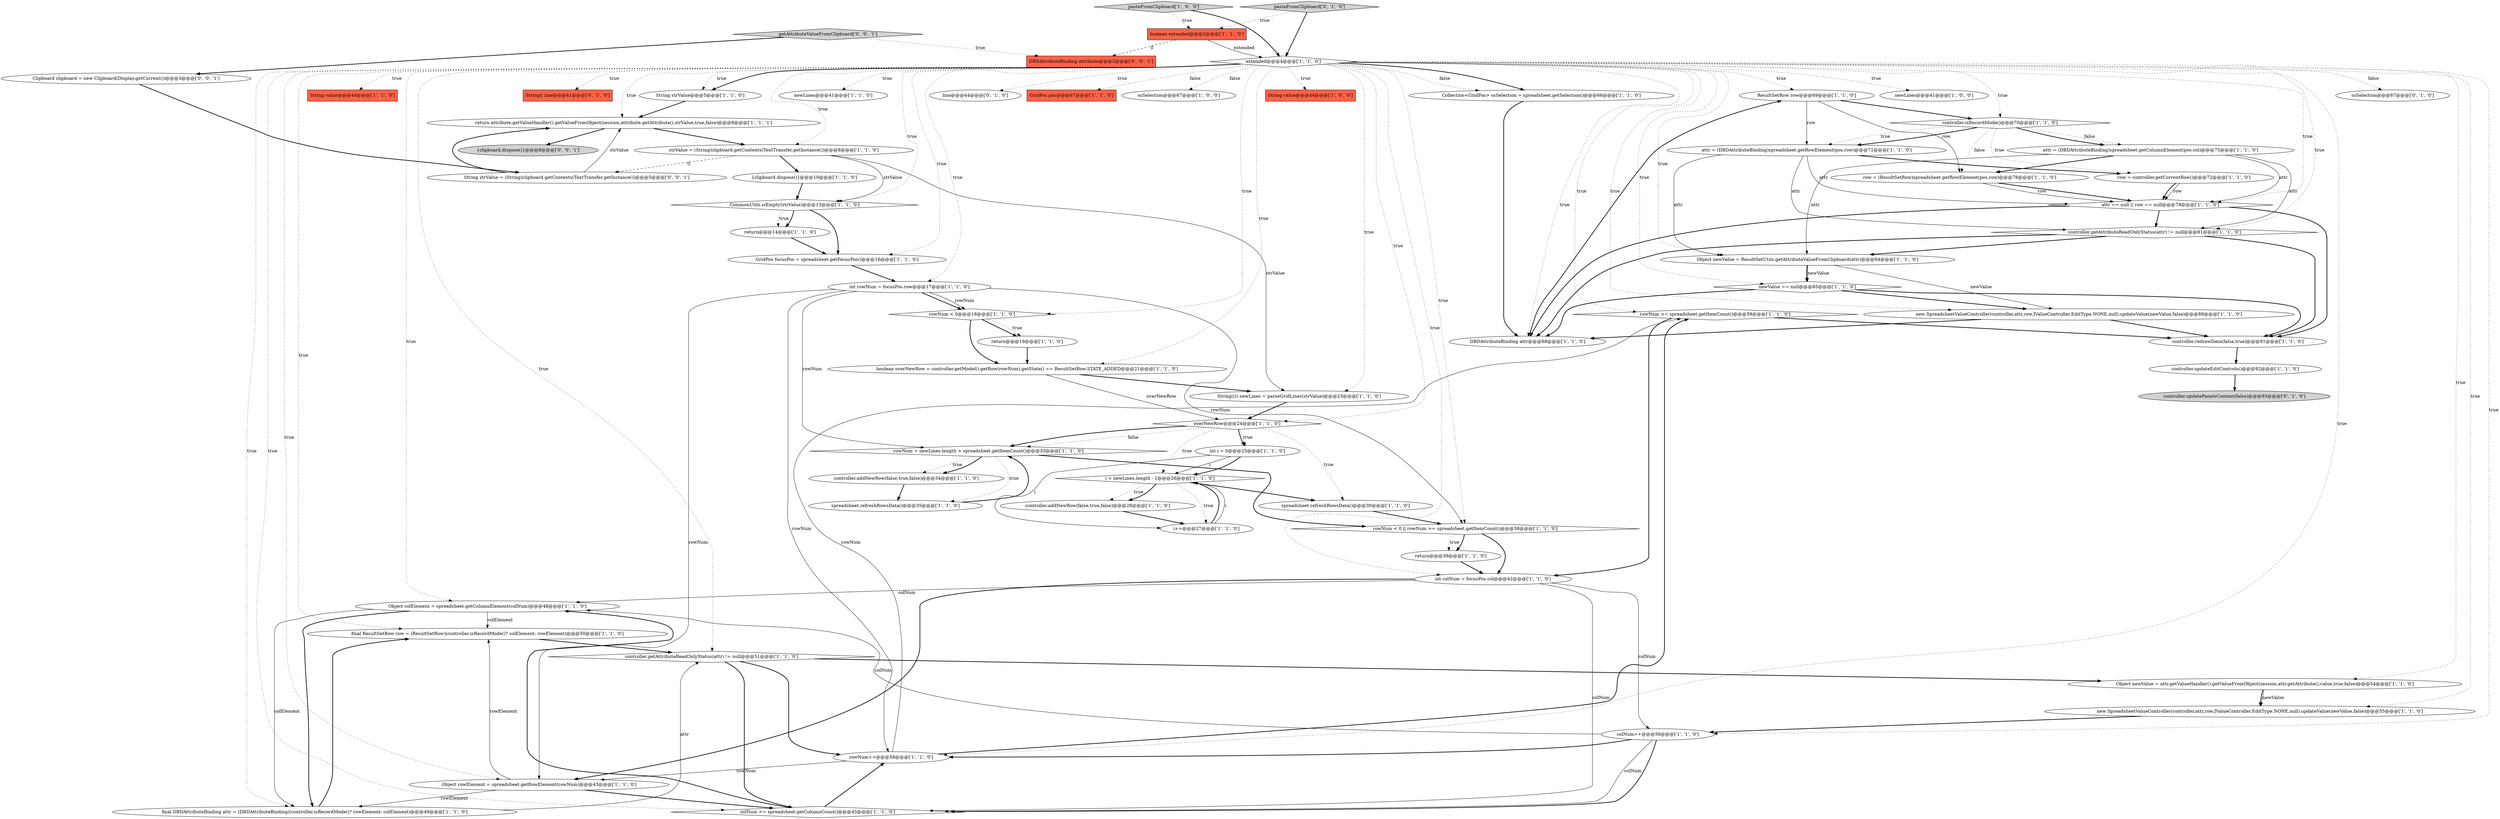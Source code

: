 digraph {
34 [style = filled, label = "ResultSetRow row@@@69@@@['1', '1', '0']", fillcolor = white, shape = ellipse image = "AAA0AAABBB1BBB"];
3 [style = filled, label = "row = controller.getCurrentRow()@@@72@@@['1', '1', '0']", fillcolor = white, shape = ellipse image = "AAA0AAABBB1BBB"];
4 [style = filled, label = "controller.addNewRow(false,true,false)@@@28@@@['1', '1', '0']", fillcolor = white, shape = ellipse image = "AAA0AAABBB1BBB"];
23 [style = filled, label = "String value@@@44@@@['1', '1', '0']", fillcolor = tomato, shape = box image = "AAA0AAABBB1BBB"];
57 [style = filled, label = "Object colElement = spreadsheet.getColumnElement(colNum)@@@48@@@['1', '1', '0']", fillcolor = white, shape = ellipse image = "AAA0AAABBB1BBB"];
6 [style = filled, label = "spreadsheet.refreshRowsData()@@@35@@@['1', '1', '0']", fillcolor = white, shape = ellipse image = "AAA0AAABBB1BBB"];
24 [style = filled, label = "rowNum < 0 || rowNum >= spreadsheet.getItemCount()@@@38@@@['1', '1', '0']", fillcolor = white, shape = diamond image = "AAA0AAABBB1BBB"];
28 [style = filled, label = "String strValue@@@5@@@['1', '1', '0']", fillcolor = white, shape = ellipse image = "AAA0AAABBB1BBB"];
11 [style = filled, label = "CommonUtils.isEmpty(strValue)@@@13@@@['1', '1', '0']", fillcolor = white, shape = diamond image = "AAA0AAABBB1BBB"];
54 [style = filled, label = "row = (ResultSetRow)spreadsheet.getRowElement(pos.row)@@@76@@@['1', '1', '0']", fillcolor = white, shape = ellipse image = "AAA0AAABBB1BBB"];
15 [style = filled, label = "DBDAttributeBinding attr@@@68@@@['1', '1', '0']", fillcolor = white, shape = ellipse image = "AAA0AAABBB1BBB"];
61 [style = filled, label = "String(( line@@@41@@@['0', '1', '0']", fillcolor = tomato, shape = box image = "AAA0AAABBB2BBB"];
68 [style = filled, label = "{clipboard.dispose()}@@@8@@@['0', '0', '1']", fillcolor = lightgray, shape = ellipse image = "AAA0AAABBB3BBB"];
19 [style = filled, label = "controller.getAttributeReadOnlyStatus(attr) != null@@@51@@@['1', '1', '0']", fillcolor = white, shape = diamond image = "AAA0AAABBB1BBB"];
42 [style = filled, label = "rowNum + newLines.length > spreadsheet.getItemCount()@@@33@@@['1', '1', '0']", fillcolor = white, shape = diamond image = "AAA0AAABBB1BBB"];
12 [style = filled, label = "rowNum < 0@@@18@@@['1', '1', '0']", fillcolor = white, shape = diamond image = "AAA0AAABBB1BBB"];
41 [style = filled, label = "spreadsheet.refreshRowsData()@@@30@@@['1', '1', '0']", fillcolor = white, shape = ellipse image = "AAA0AAABBB1BBB"];
36 [style = filled, label = "rowNum >= spreadsheet.getItemCount()@@@59@@@['1', '1', '0']", fillcolor = white, shape = diamond image = "AAA0AAABBB1BBB"];
35 [style = filled, label = "attr == null || row == null@@@78@@@['1', '1', '0']", fillcolor = white, shape = diamond image = "AAA0AAABBB1BBB"];
16 [style = filled, label = "new SpreadsheetValueController(controller,attr,row,IValueController.EditType.NONE,null).updateValue(newValue,false)@@@88@@@['1', '1', '0']", fillcolor = white, shape = ellipse image = "AAA0AAABBB1BBB"];
39 [style = filled, label = "boolean overNewRow = controller.getModel().getRow(rowNum).getState() == ResultSetRow.STATE_ADDED@@@21@@@['1', '1', '0']", fillcolor = white, shape = ellipse image = "AAA0AAABBB1BBB"];
67 [style = filled, label = "getAttributeValueFromClipboard['0', '0', '1']", fillcolor = lightgray, shape = diamond image = "AAA0AAABBB3BBB"];
29 [style = filled, label = "newLines@@@41@@@['1', '1', '0']", fillcolor = white, shape = ellipse image = "AAA0AAABBB1BBB"];
25 [style = filled, label = "controller.getAttributeReadOnlyStatus(attr) != null@@@81@@@['1', '1', '0']", fillcolor = white, shape = diamond image = "AAA0AAABBB1BBB"];
58 [style = filled, label = "return@@@39@@@['1', '1', '0']", fillcolor = white, shape = ellipse image = "AAA0AAABBB1BBB"];
31 [style = filled, label = "Object rowElement = spreadsheet.getRowElement(rowNum)@@@43@@@['1', '1', '0']", fillcolor = white, shape = ellipse image = "AAA0AAABBB1BBB"];
56 [style = filled, label = "controller.isRecordMode()@@@70@@@['1', '1', '0']", fillcolor = white, shape = diamond image = "AAA0AAABBB1BBB"];
59 [style = filled, label = "line@@@44@@@['0', '1', '0']", fillcolor = white, shape = ellipse image = "AAA0AAABBB2BBB"];
43 [style = filled, label = "GridPos pos@@@67@@@['1', '1', '0']", fillcolor = tomato, shape = box image = "AAA0AAABBB1BBB"];
64 [style = filled, label = "String strValue = (String)clipboard.getContents(TextTransfer.getInstance())@@@5@@@['0', '0', '1']", fillcolor = white, shape = ellipse image = "AAA0AAABBB3BBB"];
26 [style = filled, label = "{clipboard.dispose()}@@@10@@@['1', '1', '0']", fillcolor = white, shape = ellipse image = "AAA0AAABBB1BBB"];
33 [style = filled, label = "ssSelection@@@67@@@['1', '0', '0']", fillcolor = white, shape = ellipse image = "AAA0AAABBB1BBB"];
52 [style = filled, label = "int i = 0@@@25@@@['1', '1', '0']", fillcolor = white, shape = ellipse image = "AAA0AAABBB1BBB"];
30 [style = filled, label = "boolean extended@@@2@@@['1', '1', '0']", fillcolor = tomato, shape = box image = "AAA0AAABBB1BBB"];
47 [style = filled, label = "Collection<GridPos> ssSelection = spreadsheet.getSelection()@@@66@@@['1', '1', '0']", fillcolor = white, shape = ellipse image = "AAA0AAABBB1BBB"];
7 [style = filled, label = "Object newValue = ResultSetUtils.getAttributeValueFromClipboard(attr)@@@84@@@['1', '1', '0']", fillcolor = white, shape = ellipse image = "AAA0AAABBB1BBB"];
8 [style = filled, label = "String value@@@44@@@['1', '0', '0']", fillcolor = tomato, shape = box image = "AAA0AAABBB1BBB"];
40 [style = filled, label = "colNum++@@@56@@@['1', '1', '0']", fillcolor = white, shape = ellipse image = "AAA0AAABBB1BBB"];
37 [style = filled, label = "String(((( newLines = parseGridLines(strValue)@@@23@@@['1', '1', '0']", fillcolor = white, shape = ellipse image = "AAA0AAABBB1BBB"];
38 [style = filled, label = "controller.updateEditControls()@@@92@@@['1', '1', '0']", fillcolor = white, shape = ellipse image = "AAA0AAABBB1BBB"];
55 [style = filled, label = "return attribute.getValueHandler().getValueFromObject(session,attribute.getAttribute(),strValue,true,false)@@@6@@@['1', '1', '1']", fillcolor = white, shape = ellipse image = "AAA0AAABBB1BBB"];
65 [style = filled, label = "Clipboard clipboard = new Clipboard(Display.getCurrent())@@@3@@@['0', '0', '1']", fillcolor = white, shape = ellipse image = "AAA0AAABBB3BBB"];
50 [style = filled, label = "extended@@@4@@@['1', '1', '0']", fillcolor = white, shape = diamond image = "AAA0AAABBB1BBB"];
18 [style = filled, label = "newValue == null@@@85@@@['1', '1', '0']", fillcolor = white, shape = diamond image = "AAA0AAABBB1BBB"];
20 [style = filled, label = "Object newValue = attr.getValueHandler().getValueFromObject(session,attr.getAttribute(),value,true,false)@@@54@@@['1', '1', '0']", fillcolor = white, shape = ellipse image = "AAA0AAABBB1BBB"];
66 [style = filled, label = "DBDAttributeBinding attribute@@@2@@@['0', '0', '1']", fillcolor = tomato, shape = box image = "AAA0AAABBB3BBB"];
48 [style = filled, label = "GridPos focusPos = spreadsheet.getFocusPos()@@@16@@@['1', '1', '0']", fillcolor = white, shape = ellipse image = "AAA0AAABBB1BBB"];
32 [style = filled, label = "new SpreadsheetValueController(controller,attr,row,IValueController.EditType.NONE,null).updateValue(newValue,false)@@@55@@@['1', '1', '0']", fillcolor = white, shape = ellipse image = "AAA0AAABBB1BBB"];
5 [style = filled, label = "controller.addNewRow(false,true,false)@@@34@@@['1', '1', '0']", fillcolor = white, shape = ellipse image = "AAA0AAABBB1BBB"];
17 [style = filled, label = "i < newLines.length - 1@@@26@@@['1', '1', '0']", fillcolor = white, shape = diamond image = "AAA0AAABBB1BBB"];
0 [style = filled, label = "pasteFromClipboard['1', '0', '0']", fillcolor = lightgray, shape = diamond image = "AAA0AAABBB1BBB"];
9 [style = filled, label = "int rowNum = focusPos.row@@@17@@@['1', '1', '0']", fillcolor = white, shape = ellipse image = "AAA0AAABBB1BBB"];
1 [style = filled, label = "attr = (DBDAttributeBinding)spreadsheet.getRowElement(pos.row)@@@71@@@['1', '1', '0']", fillcolor = white, shape = ellipse image = "AAA0AAABBB1BBB"];
22 [style = filled, label = "final ResultSetRow row = (ResultSetRow)(controller.isRecordMode()? colElement: rowElement)@@@50@@@['1', '1', '0']", fillcolor = white, shape = ellipse image = "AAA0AAABBB1BBB"];
10 [style = filled, label = "i++@@@27@@@['1', '1', '0']", fillcolor = white, shape = ellipse image = "AAA0AAABBB1BBB"];
53 [style = filled, label = "strValue = (String)clipboard.getContents(TextTransfer.getInstance())@@@8@@@['1', '1', '0']", fillcolor = white, shape = ellipse image = "AAA0AAABBB1BBB"];
44 [style = filled, label = "return@@@19@@@['1', '1', '0']", fillcolor = white, shape = ellipse image = "AAA0AAABBB1BBB"];
49 [style = filled, label = "int colNum = focusPos.col@@@42@@@['1', '1', '0']", fillcolor = white, shape = ellipse image = "AAA0AAABBB1BBB"];
14 [style = filled, label = "newLines@@@41@@@['1', '0', '0']", fillcolor = white, shape = ellipse image = "AAA0AAABBB1BBB"];
60 [style = filled, label = "pasteFromClipboard['0', '1', '0']", fillcolor = lightgray, shape = diamond image = "AAA0AAABBB2BBB"];
46 [style = filled, label = "attr = (DBDAttributeBinding)spreadsheet.getColumnElement(pos.col)@@@75@@@['1', '1', '0']", fillcolor = white, shape = ellipse image = "AAA0AAABBB1BBB"];
45 [style = filled, label = "colNum >= spreadsheet.getColumnCount()@@@45@@@['1', '1', '0']", fillcolor = white, shape = diamond image = "AAA0AAABBB1BBB"];
51 [style = filled, label = "controller.redrawData(false,true)@@@91@@@['1', '1', '0']", fillcolor = white, shape = ellipse image = "AAA0AAABBB1BBB"];
63 [style = filled, label = "controller.updatePanelsContent(false)@@@93@@@['0', '1', '0']", fillcolor = lightgray, shape = ellipse image = "AAA1AAABBB2BBB"];
2 [style = filled, label = "overNewRow@@@24@@@['1', '1', '0']", fillcolor = white, shape = diamond image = "AAA0AAABBB1BBB"];
27 [style = filled, label = "return@@@14@@@['1', '1', '0']", fillcolor = white, shape = ellipse image = "AAA0AAABBB1BBB"];
21 [style = filled, label = "rowNum++@@@58@@@['1', '1', '0']", fillcolor = white, shape = ellipse image = "AAA0AAABBB1BBB"];
13 [style = filled, label = "final DBDAttributeBinding attr = (DBDAttributeBinding)(controller.isRecordMode()? rowElement: colElement)@@@49@@@['1', '1', '0']", fillcolor = white, shape = ellipse image = "AAA0AAABBB1BBB"];
62 [style = filled, label = "ssSelection@@@67@@@['0', '1', '0']", fillcolor = white, shape = ellipse image = "AAA0AAABBB2BBB"];
30->50 [style = solid, label="extended"];
50->2 [style = dotted, label="true"];
50->22 [style = dotted, label="true"];
50->48 [style = dotted, label="true"];
50->9 [style = dotted, label="true"];
50->28 [style = bold, label=""];
1->35 [style = solid, label="attr"];
9->31 [style = solid, label="rowNum"];
50->40 [style = dotted, label="true"];
49->57 [style = solid, label="colNum"];
50->35 [style = dotted, label="true"];
50->19 [style = dotted, label="true"];
50->43 [style = dotted, label="false"];
3->35 [style = solid, label="row"];
57->13 [style = solid, label="colElement"];
9->21 [style = solid, label="rowNum"];
50->53 [style = dotted, label="true"];
18->51 [style = bold, label=""];
37->2 [style = bold, label=""];
39->2 [style = solid, label="overNewRow"];
46->35 [style = solid, label="attr"];
17->4 [style = dotted, label="true"];
52->17 [style = bold, label=""];
2->41 [style = dotted, label="true"];
50->45 [style = dotted, label="true"];
11->27 [style = bold, label=""];
17->4 [style = bold, label=""];
48->9 [style = bold, label=""];
30->66 [style = dashed, label="0"];
50->57 [style = dotted, label="true"];
34->1 [style = solid, label="row"];
21->36 [style = solid, label="rowNum"];
3->35 [style = bold, label=""];
56->46 [style = dotted, label="false"];
50->16 [style = dotted, label="true"];
35->51 [style = bold, label=""];
15->34 [style = bold, label=""];
49->31 [style = bold, label=""];
39->37 [style = bold, label=""];
34->56 [style = bold, label=""];
50->20 [style = dotted, label="true"];
5->6 [style = bold, label=""];
42->5 [style = dotted, label="true"];
56->1 [style = dotted, label="true"];
9->12 [style = bold, label=""];
2->42 [style = bold, label=""];
56->1 [style = bold, label=""];
36->51 [style = bold, label=""];
12->39 [style = bold, label=""];
50->56 [style = dotted, label="true"];
50->59 [style = dotted, label="true"];
50->21 [style = dotted, label="true"];
10->17 [style = bold, label=""];
21->31 [style = solid, label="rowNum"];
9->42 [style = solid, label="rowNum"];
41->24 [style = bold, label=""];
24->58 [style = bold, label=""];
50->14 [style = dotted, label="true"];
6->42 [style = bold, label=""];
40->45 [style = bold, label=""];
20->32 [style = bold, label=""];
49->40 [style = solid, label="colNum"];
50->24 [style = dotted, label="true"];
24->58 [style = dotted, label="true"];
42->5 [style = bold, label=""];
46->7 [style = solid, label="attr"];
67->66 [style = dotted, label="true"];
13->19 [style = solid, label="attr"];
28->55 [style = bold, label=""];
46->25 [style = solid, label="attr"];
58->49 [style = bold, label=""];
56->46 [style = bold, label=""];
40->57 [style = solid, label="colNum"];
50->36 [style = dotted, label="true"];
11->27 [style = dotted, label="true"];
20->32 [style = solid, label="newValue"];
50->55 [style = dotted, label="true"];
40->45 [style = solid, label="colNum"];
64->55 [style = bold, label=""];
31->22 [style = solid, label="rowElement"];
35->15 [style = bold, label=""];
35->25 [style = bold, label=""];
12->44 [style = bold, label=""];
42->6 [style = dotted, label="true"];
50->23 [style = dotted, label="true"];
21->36 [style = bold, label=""];
2->52 [style = dotted, label="true"];
50->33 [style = dotted, label="false"];
50->15 [style = dotted, label="true"];
44->39 [style = bold, label=""];
17->41 [style = bold, label=""];
52->17 [style = solid, label="i"];
52->10 [style = solid, label="i"];
25->15 [style = bold, label=""];
51->38 [style = bold, label=""];
1->7 [style = solid, label="attr"];
18->15 [style = bold, label=""];
22->19 [style = bold, label=""];
53->11 [style = solid, label="strValue"];
34->54 [style = solid, label="row"];
42->24 [style = bold, label=""];
32->40 [style = bold, label=""];
7->18 [style = solid, label="newValue"];
50->37 [style = dotted, label="true"];
53->26 [style = bold, label=""];
50->61 [style = dotted, label="true"];
67->65 [style = bold, label=""];
7->18 [style = bold, label=""];
19->45 [style = bold, label=""];
24->49 [style = bold, label=""];
31->45 [style = bold, label=""];
0->50 [style = bold, label=""];
50->28 [style = dotted, label="true"];
36->49 [style = bold, label=""];
16->51 [style = bold, label=""];
56->54 [style = dotted, label="false"];
57->13 [style = bold, label=""];
50->34 [style = dotted, label="true"];
64->55 [style = solid, label="strValue"];
17->10 [style = dotted, label="true"];
26->11 [style = bold, label=""];
55->68 [style = bold, label=""];
50->13 [style = dotted, label="true"];
18->16 [style = bold, label=""];
9->24 [style = solid, label="rowNum"];
50->25 [style = dotted, label="true"];
55->53 [style = bold, label=""];
56->3 [style = dotted, label="true"];
4->10 [style = bold, label=""];
53->64 [style = dashed, label="0"];
60->30 [style = dotted, label="true"];
38->63 [style = bold, label=""];
57->22 [style = solid, label="colElement"];
53->37 [style = solid, label="strValue"];
1->25 [style = solid, label="attr"];
25->51 [style = bold, label=""];
45->57 [style = bold, label=""];
50->29 [style = dotted, label="true"];
2->42 [style = dotted, label="false"];
2->17 [style = dotted, label="true"];
49->45 [style = solid, label="colNum"];
50->62 [style = dotted, label="false"];
50->39 [style = dotted, label="true"];
27->48 [style = bold, label=""];
50->49 [style = dotted, label="true"];
45->21 [style = bold, label=""];
19->20 [style = bold, label=""];
11->48 [style = bold, label=""];
50->47 [style = bold, label=""];
13->22 [style = bold, label=""];
25->7 [style = bold, label=""];
50->31 [style = dotted, label="true"];
16->15 [style = bold, label=""];
65->64 [style = bold, label=""];
2->52 [style = bold, label=""];
46->54 [style = bold, label=""];
0->30 [style = dotted, label="true"];
54->35 [style = bold, label=""];
47->15 [style = bold, label=""];
40->21 [style = bold, label=""];
50->12 [style = dotted, label="true"];
50->7 [style = dotted, label="true"];
19->21 [style = bold, label=""];
60->50 [style = bold, label=""];
1->3 [style = bold, label=""];
50->18 [style = dotted, label="true"];
7->16 [style = solid, label="newValue"];
50->8 [style = dotted, label="true"];
12->44 [style = dotted, label="true"];
50->11 [style = dotted, label="true"];
10->17 [style = solid, label="i"];
9->12 [style = solid, label="rowNum"];
50->32 [style = dotted, label="true"];
50->47 [style = dotted, label="false"];
54->35 [style = solid, label="row"];
31->13 [style = solid, label="rowElement"];
}
